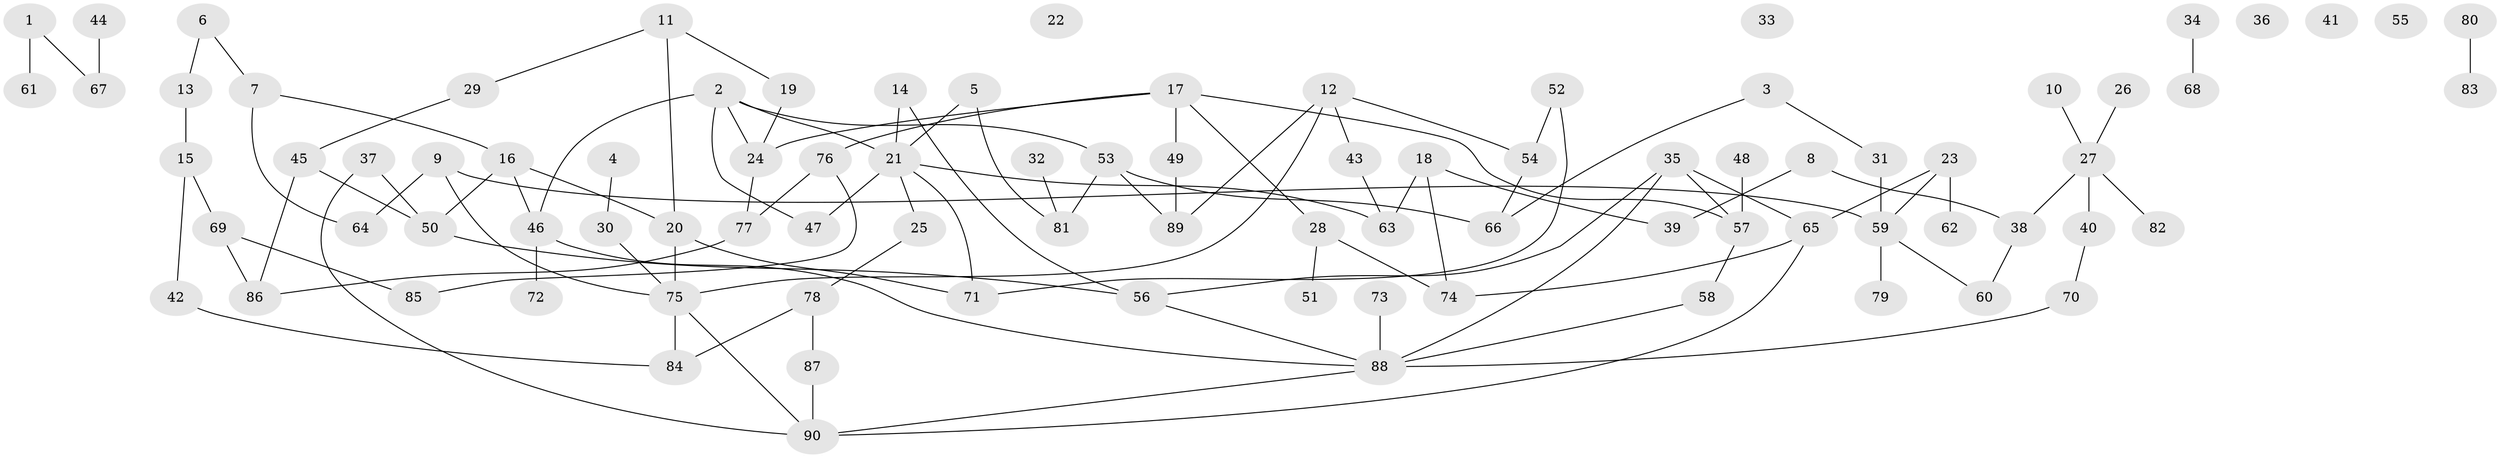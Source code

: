 // coarse degree distribution, {1: 0.26666666666666666, 7: 0.044444444444444446, 5: 0.06666666666666667, 3: 0.1111111111111111, 4: 0.15555555555555556, 2: 0.13333333333333333, 6: 0.06666666666666667, 0: 0.13333333333333333, 8: 0.022222222222222223}
// Generated by graph-tools (version 1.1) at 2025/16/03/04/25 18:16:43]
// undirected, 90 vertices, 113 edges
graph export_dot {
graph [start="1"]
  node [color=gray90,style=filled];
  1;
  2;
  3;
  4;
  5;
  6;
  7;
  8;
  9;
  10;
  11;
  12;
  13;
  14;
  15;
  16;
  17;
  18;
  19;
  20;
  21;
  22;
  23;
  24;
  25;
  26;
  27;
  28;
  29;
  30;
  31;
  32;
  33;
  34;
  35;
  36;
  37;
  38;
  39;
  40;
  41;
  42;
  43;
  44;
  45;
  46;
  47;
  48;
  49;
  50;
  51;
  52;
  53;
  54;
  55;
  56;
  57;
  58;
  59;
  60;
  61;
  62;
  63;
  64;
  65;
  66;
  67;
  68;
  69;
  70;
  71;
  72;
  73;
  74;
  75;
  76;
  77;
  78;
  79;
  80;
  81;
  82;
  83;
  84;
  85;
  86;
  87;
  88;
  89;
  90;
  1 -- 61;
  1 -- 67;
  2 -- 21;
  2 -- 24;
  2 -- 46;
  2 -- 47;
  2 -- 53;
  3 -- 31;
  3 -- 66;
  4 -- 30;
  5 -- 21;
  5 -- 81;
  6 -- 7;
  6 -- 13;
  7 -- 16;
  7 -- 64;
  8 -- 38;
  8 -- 39;
  9 -- 59;
  9 -- 64;
  9 -- 75;
  10 -- 27;
  11 -- 19;
  11 -- 20;
  11 -- 29;
  12 -- 43;
  12 -- 54;
  12 -- 75;
  12 -- 89;
  13 -- 15;
  14 -- 21;
  14 -- 56;
  15 -- 42;
  15 -- 69;
  16 -- 20;
  16 -- 46;
  16 -- 50;
  17 -- 24;
  17 -- 28;
  17 -- 49;
  17 -- 57;
  17 -- 76;
  18 -- 39;
  18 -- 63;
  18 -- 74;
  19 -- 24;
  20 -- 71;
  20 -- 75;
  21 -- 25;
  21 -- 47;
  21 -- 63;
  21 -- 71;
  23 -- 59;
  23 -- 62;
  23 -- 65;
  24 -- 77;
  25 -- 78;
  26 -- 27;
  27 -- 38;
  27 -- 40;
  27 -- 82;
  28 -- 51;
  28 -- 74;
  29 -- 45;
  30 -- 75;
  31 -- 59;
  32 -- 81;
  34 -- 68;
  35 -- 56;
  35 -- 57;
  35 -- 65;
  35 -- 88;
  37 -- 50;
  37 -- 90;
  38 -- 60;
  40 -- 70;
  42 -- 84;
  43 -- 63;
  44 -- 67;
  45 -- 50;
  45 -- 86;
  46 -- 72;
  46 -- 88;
  48 -- 57;
  49 -- 89;
  50 -- 56;
  52 -- 54;
  52 -- 71;
  53 -- 66;
  53 -- 81;
  53 -- 89;
  54 -- 66;
  56 -- 88;
  57 -- 58;
  58 -- 88;
  59 -- 60;
  59 -- 79;
  65 -- 74;
  65 -- 90;
  69 -- 85;
  69 -- 86;
  70 -- 88;
  73 -- 88;
  75 -- 84;
  75 -- 90;
  76 -- 77;
  76 -- 85;
  77 -- 86;
  78 -- 84;
  78 -- 87;
  80 -- 83;
  87 -- 90;
  88 -- 90;
}

